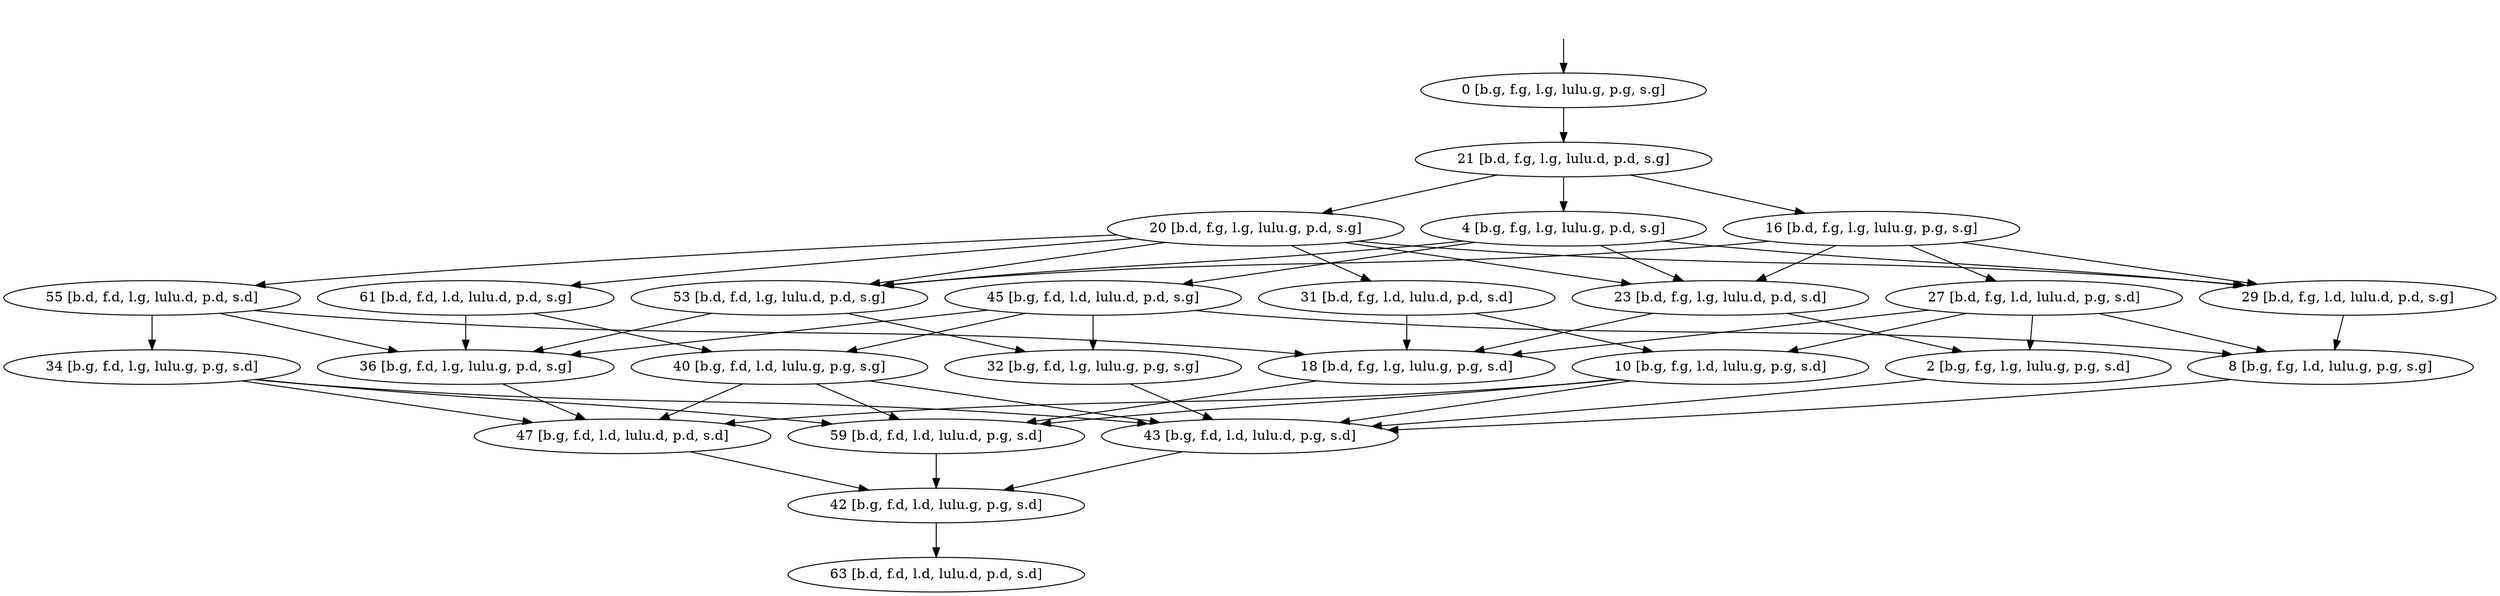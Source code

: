 digraph system {
_0[label="", shape=none ];
_0->0;
63 [label= "63 [b.d, f.d, l.d, lulu.d, p.d, s.d]"];
31 [label= "31 [b.d, f.g, l.d, lulu.d, p.d, s.d]"];
47 [label= "47 [b.g, f.d, l.d, lulu.d, p.d, s.d]"];
55 [label= "55 [b.d, f.d, l.g, lulu.d, p.d, s.d]"];
23 [label= "23 [b.d, f.g, l.g, lulu.d, p.d, s.d]"];
59 [label= "59 [b.d, f.d, l.d, lulu.d, p.g, s.d]"];
27 [label= "27 [b.d, f.g, l.d, lulu.d, p.g, s.d]"];
43 [label= "43 [b.g, f.d, l.d, lulu.d, p.g, s.d]"];
61 [label= "61 [b.d, f.d, l.d, lulu.d, p.d, s.g]"];
29 [label= "29 [b.d, f.g, l.d, lulu.d, p.d, s.g]"];
45 [label= "45 [b.g, f.d, l.d, lulu.d, p.d, s.g]"];
53 [label= "53 [b.d, f.d, l.g, lulu.d, p.d, s.g]"];
21 [label= "21 [b.d, f.g, l.g, lulu.d, p.d, s.g]"];
42 [label= "42 [b.g, f.d, l.d, lulu.g, p.g, s.d]"];
10 [label= "10 [b.g, f.g, l.d, lulu.g, p.g, s.d]"];
18 [label= "18 [b.d, f.g, l.g, lulu.g, p.g, s.d]"];
34 [label= "34 [b.g, f.d, l.g, lulu.g, p.g, s.d]"];
2 [label= "2 [b.g, f.g, l.g, lulu.g, p.g, s.d]"];
20 [label= "20 [b.d, f.g, l.g, lulu.g, p.d, s.g]"];
36 [label= "36 [b.g, f.d, l.g, lulu.g, p.d, s.g]"];
4 [label= "4 [b.g, f.g, l.g, lulu.g, p.d, s.g]"];
40 [label= "40 [b.g, f.d, l.d, lulu.g, p.g, s.g]"];
8 [label= "8 [b.g, f.g, l.d, lulu.g, p.g, s.g]"];
16 [label= "16 [b.d, f.g, l.g, lulu.g, p.g, s.g]"];
32 [label= "32 [b.g, f.d, l.g, lulu.g, p.g, s.g]"];
0 [label= "0 [b.g, f.g, l.g, lulu.g, p.g, s.g]"];
31->10 [label= ""];
47->42 [label= ""];
31->18 [label= ""];
23->18 [label= ""];
55->18 [label= ""];
55->34 [label= ""];
23->2 [label= ""];
59->42 [label= ""];
27->10 [label= ""];
43->42 [label= ""];
27->2 [label= ""];
27->18 [label= ""];
55->36 [label= ""];
27->8 [label= ""];
45->36 [label= ""];
61->36 [label= ""];
21->20 [label= ""];
53->36 [label= ""];
21->4 [label= ""];
61->40 [label= ""];
29->8 [label= ""];
45->8 [label= ""];
45->40 [label= ""];
45->32 [label= ""];
21->16 [label= ""];
53->32 [label= ""];
42->63 [label= ""];
10->47 [label= ""];
34->47 [label= ""];
10->43 [label= ""];
10->59 [label= ""];
18->59 [label= ""];
34->59 [label= ""];
2->43 [label= ""];
34->43 [label= ""];
20->31 [label= ""];
36->47 [label= ""];
20->23 [label= ""];
20->55 [label= ""];
4->23 [label= ""];
40->47 [label= ""];
16->23 [label= ""];
40->59 [label= ""];
8->43 [label= ""];
40->43 [label= ""];
16->27 [label= ""];
32->43 [label= ""];
20->29 [label= ""];
20->61 [label= ""];
4->29 [label= ""];
4->45 [label= ""];
4->53 [label= ""];
20->53 [label= ""];
16->29 [label= ""];
16->53 [label= ""];
0->21 [label= ""];
}

